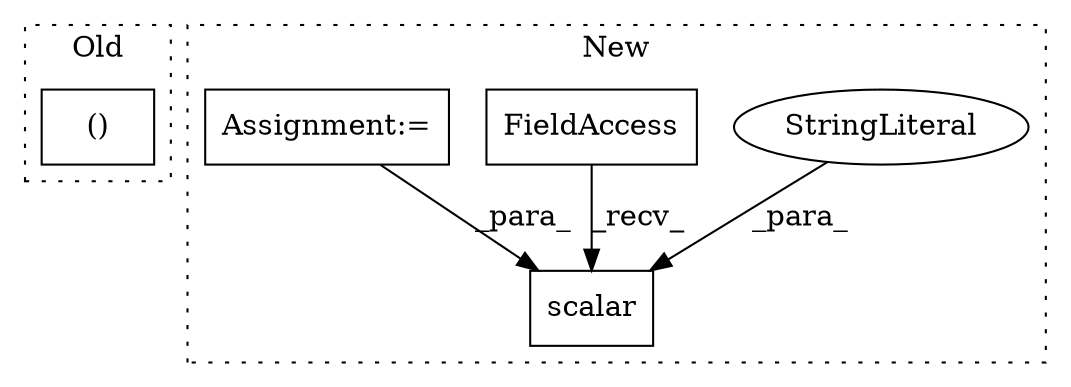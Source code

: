 digraph G {
subgraph cluster0 {
1 [label="()" a="106" s="2568" l="39" shape="box"];
label = "Old";
style="dotted";
}
subgraph cluster1 {
2 [label="scalar" a="32" s="3868,3896" l="7,1" shape="box"];
3 [label="StringLiteral" a="45" s="3875" l="10" shape="ellipse"];
4 [label="FieldAccess" a="22" s="3849" l="18" shape="box"];
5 [label="Assignment:=" a="7" s="3517" l="1" shape="box"];
label = "New";
style="dotted";
}
3 -> 2 [label="_para_"];
4 -> 2 [label="_recv_"];
5 -> 2 [label="_para_"];
}